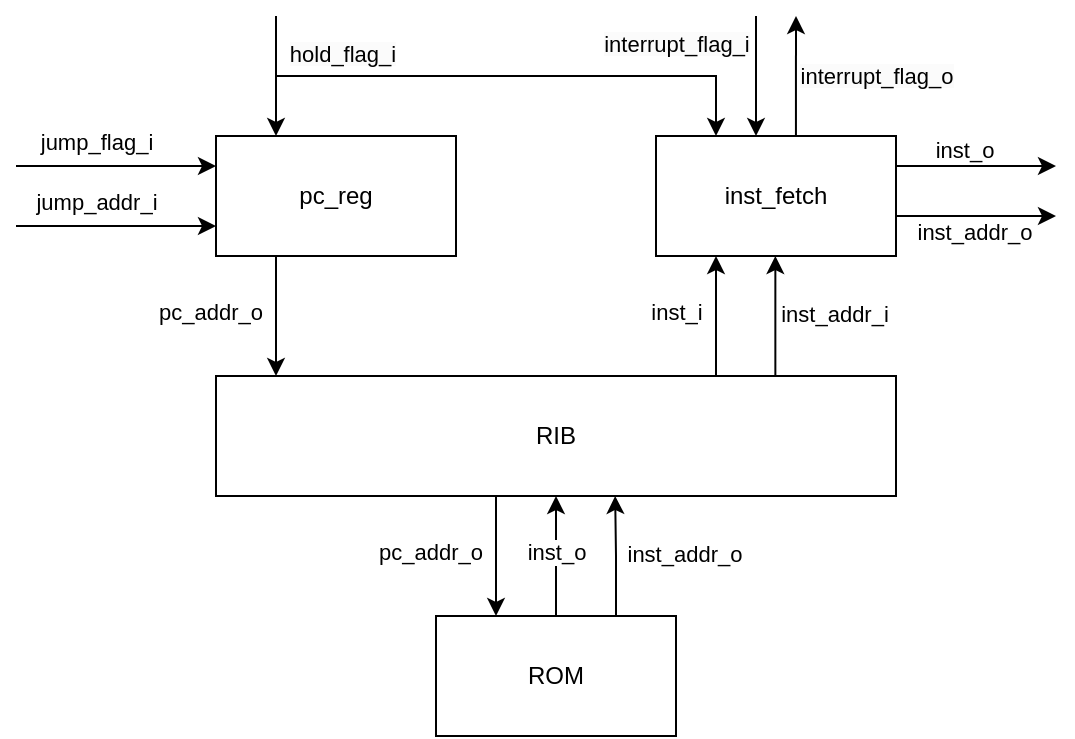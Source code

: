 <mxfile version="24.7.1" type="device">
  <diagram name="第 1 页" id="7GKzUrvt6aL4babN56Dj">
    <mxGraphModel dx="665" dy="1545" grid="1" gridSize="10" guides="1" tooltips="1" connect="1" arrows="1" fold="1" page="1" pageScale="1" pageWidth="827" pageHeight="1169" math="0" shadow="0">
      <root>
        <mxCell id="0" />
        <mxCell id="1" parent="0" />
        <mxCell id="0vgpDiyVU1EH3Fj7RPG2-12" style="edgeStyle=orthogonalEdgeStyle;rounded=0;orthogonalLoop=1;jettySize=auto;html=1;exitX=0.25;exitY=1;exitDx=0;exitDy=0;" edge="1" parent="1" source="0vgpDiyVU1EH3Fj7RPG2-1">
          <mxGeometry relative="1" as="geometry">
            <mxPoint x="210" y="180" as="targetPoint" />
          </mxGeometry>
        </mxCell>
        <mxCell id="0vgpDiyVU1EH3Fj7RPG2-13" value="pc_addr_o" style="edgeLabel;html=1;align=center;verticalAlign=middle;resizable=0;points=[];" vertex="1" connectable="0" parent="0vgpDiyVU1EH3Fj7RPG2-12">
          <mxGeometry x="-0.135" y="-1" relative="1" as="geometry">
            <mxPoint x="-32" y="2" as="offset" />
          </mxGeometry>
        </mxCell>
        <mxCell id="0vgpDiyVU1EH3Fj7RPG2-1" value="pc_reg" style="rounded=0;whiteSpace=wrap;html=1;" vertex="1" parent="1">
          <mxGeometry x="180" y="60" width="120" height="60" as="geometry" />
        </mxCell>
        <mxCell id="0vgpDiyVU1EH3Fj7RPG2-2" value="inst_fetch" style="rounded=0;whiteSpace=wrap;html=1;" vertex="1" parent="1">
          <mxGeometry x="400" y="60" width="120" height="60" as="geometry" />
        </mxCell>
        <mxCell id="0vgpDiyVU1EH3Fj7RPG2-3" value="" style="endArrow=classic;html=1;rounded=0;entryX=0.25;entryY=0;entryDx=0;entryDy=0;" edge="1" parent="1" target="0vgpDiyVU1EH3Fj7RPG2-1">
          <mxGeometry width="50" height="50" relative="1" as="geometry">
            <mxPoint x="210" as="sourcePoint" />
            <mxPoint x="440" y="240" as="targetPoint" />
          </mxGeometry>
        </mxCell>
        <mxCell id="0vgpDiyVU1EH3Fj7RPG2-9" value="&lt;span style=&quot;background-color: rgb(251, 251, 251);&quot;&gt;&lt;font style=&quot;font-size: 11px;&quot;&gt;hold_flag_i&lt;/font&gt;&lt;/span&gt;" style="edgeLabel;html=1;align=center;verticalAlign=middle;resizable=0;points=[];" vertex="1" connectable="0" parent="0vgpDiyVU1EH3Fj7RPG2-3">
          <mxGeometry x="-0.491" y="1" relative="1" as="geometry">
            <mxPoint x="32" y="3" as="offset" />
          </mxGeometry>
        </mxCell>
        <mxCell id="0vgpDiyVU1EH3Fj7RPG2-5" value="" style="endArrow=classic;html=1;rounded=0;entryX=0.25;entryY=0;entryDx=0;entryDy=0;" edge="1" parent="1" target="0vgpDiyVU1EH3Fj7RPG2-2">
          <mxGeometry width="50" height="50" relative="1" as="geometry">
            <mxPoint x="210" y="30" as="sourcePoint" />
            <mxPoint x="420" y="20" as="targetPoint" />
            <Array as="points">
              <mxPoint x="430" y="30" />
            </Array>
          </mxGeometry>
        </mxCell>
        <mxCell id="0vgpDiyVU1EH3Fj7RPG2-7" value="" style="endArrow=classic;html=1;rounded=0;entryX=0;entryY=0.25;entryDx=0;entryDy=0;" edge="1" parent="1" target="0vgpDiyVU1EH3Fj7RPG2-1">
          <mxGeometry width="50" height="50" relative="1" as="geometry">
            <mxPoint x="80" y="75" as="sourcePoint" />
            <mxPoint x="420" y="20" as="targetPoint" />
          </mxGeometry>
        </mxCell>
        <mxCell id="0vgpDiyVU1EH3Fj7RPG2-8" value="jump_flag_i" style="edgeLabel;html=1;align=center;verticalAlign=middle;resizable=0;points=[];" vertex="1" connectable="0" parent="0vgpDiyVU1EH3Fj7RPG2-7">
          <mxGeometry x="-0.214" y="2" relative="1" as="geometry">
            <mxPoint y="-10" as="offset" />
          </mxGeometry>
        </mxCell>
        <mxCell id="0vgpDiyVU1EH3Fj7RPG2-10" value="" style="endArrow=classic;html=1;rounded=0;entryX=0;entryY=0.75;entryDx=0;entryDy=0;" edge="1" parent="1" target="0vgpDiyVU1EH3Fj7RPG2-1">
          <mxGeometry width="50" height="50" relative="1" as="geometry">
            <mxPoint x="80" y="105" as="sourcePoint" />
            <mxPoint x="170" y="100" as="targetPoint" />
          </mxGeometry>
        </mxCell>
        <mxCell id="0vgpDiyVU1EH3Fj7RPG2-11" value="jump_addr_i" style="edgeLabel;html=1;align=center;verticalAlign=middle;resizable=0;points=[];" vertex="1" connectable="0" parent="0vgpDiyVU1EH3Fj7RPG2-10">
          <mxGeometry x="-0.214" y="2" relative="1" as="geometry">
            <mxPoint y="-10" as="offset" />
          </mxGeometry>
        </mxCell>
        <mxCell id="0vgpDiyVU1EH3Fj7RPG2-14" value="RIB" style="rounded=0;whiteSpace=wrap;html=1;" vertex="1" parent="1">
          <mxGeometry x="180" y="180" width="340" height="60" as="geometry" />
        </mxCell>
        <mxCell id="0vgpDiyVU1EH3Fj7RPG2-15" value="ROM" style="rounded=0;whiteSpace=wrap;html=1;" vertex="1" parent="1">
          <mxGeometry x="290" y="300" width="120" height="60" as="geometry" />
        </mxCell>
        <mxCell id="0vgpDiyVU1EH3Fj7RPG2-16" style="edgeStyle=orthogonalEdgeStyle;rounded=0;orthogonalLoop=1;jettySize=auto;html=1;exitX=0.25;exitY=1;exitDx=0;exitDy=0;" edge="1" parent="1">
          <mxGeometry relative="1" as="geometry">
            <mxPoint x="320" y="300" as="targetPoint" />
            <mxPoint x="320" y="240" as="sourcePoint" />
          </mxGeometry>
        </mxCell>
        <mxCell id="0vgpDiyVU1EH3Fj7RPG2-17" value="pc_addr_o" style="edgeLabel;html=1;align=center;verticalAlign=middle;resizable=0;points=[];" vertex="1" connectable="0" parent="0vgpDiyVU1EH3Fj7RPG2-16">
          <mxGeometry x="-0.135" y="-1" relative="1" as="geometry">
            <mxPoint x="-32" y="2" as="offset" />
          </mxGeometry>
        </mxCell>
        <mxCell id="0vgpDiyVU1EH3Fj7RPG2-19" value="" style="endArrow=classic;html=1;rounded=0;exitX=0.5;exitY=0;exitDx=0;exitDy=0;entryX=0.5;entryY=1;entryDx=0;entryDy=0;" edge="1" parent="1" source="0vgpDiyVU1EH3Fj7RPG2-15" target="0vgpDiyVU1EH3Fj7RPG2-14">
          <mxGeometry width="50" height="50" relative="1" as="geometry">
            <mxPoint x="330" y="310" as="sourcePoint" />
            <mxPoint x="380" y="260" as="targetPoint" />
          </mxGeometry>
        </mxCell>
        <mxCell id="0vgpDiyVU1EH3Fj7RPG2-20" value="inst_o" style="edgeLabel;html=1;align=center;verticalAlign=middle;resizable=0;points=[];" vertex="1" connectable="0" parent="0vgpDiyVU1EH3Fj7RPG2-19">
          <mxGeometry x="0.062" relative="1" as="geometry">
            <mxPoint as="offset" />
          </mxGeometry>
        </mxCell>
        <mxCell id="0vgpDiyVU1EH3Fj7RPG2-21" style="edgeStyle=orthogonalEdgeStyle;rounded=0;orthogonalLoop=1;jettySize=auto;html=1;exitX=0.75;exitY=0;exitDx=0;exitDy=0;entryX=0.587;entryY=1;entryDx=0;entryDy=0;entryPerimeter=0;" edge="1" parent="1" source="0vgpDiyVU1EH3Fj7RPG2-15" target="0vgpDiyVU1EH3Fj7RPG2-14">
          <mxGeometry relative="1" as="geometry" />
        </mxCell>
        <mxCell id="0vgpDiyVU1EH3Fj7RPG2-22" value="inst_addr_o" style="edgeLabel;html=1;align=center;verticalAlign=middle;resizable=0;points=[];" vertex="1" connectable="0" parent="0vgpDiyVU1EH3Fj7RPG2-21">
          <mxGeometry x="0.048" relative="1" as="geometry">
            <mxPoint x="34" as="offset" />
          </mxGeometry>
        </mxCell>
        <mxCell id="0vgpDiyVU1EH3Fj7RPG2-23" value="" style="endArrow=classic;html=1;rounded=0;exitX=0.5;exitY=0;exitDx=0;exitDy=0;entryX=0.5;entryY=1;entryDx=0;entryDy=0;" edge="1" parent="1">
          <mxGeometry width="50" height="50" relative="1" as="geometry">
            <mxPoint x="430" y="180" as="sourcePoint" />
            <mxPoint x="430" y="120" as="targetPoint" />
          </mxGeometry>
        </mxCell>
        <mxCell id="0vgpDiyVU1EH3Fj7RPG2-24" value="inst_i" style="edgeLabel;html=1;align=center;verticalAlign=middle;resizable=0;points=[];" vertex="1" connectable="0" parent="0vgpDiyVU1EH3Fj7RPG2-23">
          <mxGeometry x="0.062" relative="1" as="geometry">
            <mxPoint x="-20" as="offset" />
          </mxGeometry>
        </mxCell>
        <mxCell id="0vgpDiyVU1EH3Fj7RPG2-25" style="edgeStyle=orthogonalEdgeStyle;rounded=0;orthogonalLoop=1;jettySize=auto;html=1;exitX=0.75;exitY=0;exitDx=0;exitDy=0;entryX=0.587;entryY=1;entryDx=0;entryDy=0;entryPerimeter=0;" edge="1" parent="1">
          <mxGeometry relative="1" as="geometry">
            <mxPoint x="459.68" y="180" as="sourcePoint" />
            <mxPoint x="459.68" y="120" as="targetPoint" />
          </mxGeometry>
        </mxCell>
        <mxCell id="0vgpDiyVU1EH3Fj7RPG2-26" value="inst_addr_i" style="edgeLabel;html=1;align=center;verticalAlign=middle;resizable=0;points=[];" vertex="1" connectable="0" parent="0vgpDiyVU1EH3Fj7RPG2-25">
          <mxGeometry x="0.048" relative="1" as="geometry">
            <mxPoint x="29" as="offset" />
          </mxGeometry>
        </mxCell>
        <mxCell id="0vgpDiyVU1EH3Fj7RPG2-28" value="" style="endArrow=classic;html=1;rounded=0;entryX=0.25;entryY=0;entryDx=0;entryDy=0;" edge="1" parent="1">
          <mxGeometry width="50" height="50" relative="1" as="geometry">
            <mxPoint x="450" as="sourcePoint" />
            <mxPoint x="450" y="60" as="targetPoint" />
          </mxGeometry>
        </mxCell>
        <mxCell id="0vgpDiyVU1EH3Fj7RPG2-29" value="&lt;span style=&quot;background-color: rgb(251, 251, 251);&quot;&gt;&lt;font style=&quot;font-size: 11px;&quot;&gt;interrupt_flag_i&lt;/font&gt;&lt;/span&gt;" style="edgeLabel;html=1;align=center;verticalAlign=middle;resizable=0;points=[];" vertex="1" connectable="0" parent="0vgpDiyVU1EH3Fj7RPG2-28">
          <mxGeometry x="-0.491" y="1" relative="1" as="geometry">
            <mxPoint x="-41" y="-2" as="offset" />
          </mxGeometry>
        </mxCell>
        <mxCell id="0vgpDiyVU1EH3Fj7RPG2-30" value="" style="endArrow=classic;html=1;rounded=0;exitX=0.583;exitY=0;exitDx=0;exitDy=0;exitPerimeter=0;" edge="1" parent="1" source="0vgpDiyVU1EH3Fj7RPG2-2">
          <mxGeometry width="50" height="50" relative="1" as="geometry">
            <mxPoint x="470" as="sourcePoint" />
            <mxPoint x="470" as="targetPoint" />
          </mxGeometry>
        </mxCell>
        <mxCell id="0vgpDiyVU1EH3Fj7RPG2-31" value="&lt;span style=&quot;background-color: rgb(251, 251, 251);&quot;&gt;&lt;font style=&quot;font-size: 11px;&quot;&gt;interrupt_flag_o&lt;/font&gt;&lt;/span&gt;" style="edgeLabel;html=1;align=center;verticalAlign=middle;resizable=0;points=[];" vertex="1" connectable="0" parent="0vgpDiyVU1EH3Fj7RPG2-30">
          <mxGeometry x="-0.491" y="1" relative="1" as="geometry">
            <mxPoint x="41" y="-15" as="offset" />
          </mxGeometry>
        </mxCell>
        <mxCell id="0vgpDiyVU1EH3Fj7RPG2-33" value="" style="endArrow=classic;html=1;rounded=0;exitX=1;exitY=0.25;exitDx=0;exitDy=0;" edge="1" parent="1" source="0vgpDiyVU1EH3Fj7RPG2-2">
          <mxGeometry width="50" height="50" relative="1" as="geometry">
            <mxPoint x="440" y="190" as="sourcePoint" />
            <mxPoint x="600" y="75" as="targetPoint" />
          </mxGeometry>
        </mxCell>
        <mxCell id="0vgpDiyVU1EH3Fj7RPG2-34" value="inst_o" style="edgeLabel;html=1;align=center;verticalAlign=middle;resizable=0;points=[];" vertex="1" connectable="0" parent="0vgpDiyVU1EH3Fj7RPG2-33">
          <mxGeometry x="0.062" relative="1" as="geometry">
            <mxPoint x="-9" y="-8" as="offset" />
          </mxGeometry>
        </mxCell>
        <mxCell id="0vgpDiyVU1EH3Fj7RPG2-35" style="edgeStyle=orthogonalEdgeStyle;rounded=0;orthogonalLoop=1;jettySize=auto;html=1;" edge="1" parent="1">
          <mxGeometry relative="1" as="geometry">
            <mxPoint x="520" y="100" as="sourcePoint" />
            <mxPoint x="600" y="100" as="targetPoint" />
          </mxGeometry>
        </mxCell>
        <mxCell id="0vgpDiyVU1EH3Fj7RPG2-36" value="inst_addr_o" style="edgeLabel;html=1;align=center;verticalAlign=middle;resizable=0;points=[];" vertex="1" connectable="0" parent="0vgpDiyVU1EH3Fj7RPG2-35">
          <mxGeometry x="0.048" relative="1" as="geometry">
            <mxPoint x="-3" y="8" as="offset" />
          </mxGeometry>
        </mxCell>
      </root>
    </mxGraphModel>
  </diagram>
</mxfile>

